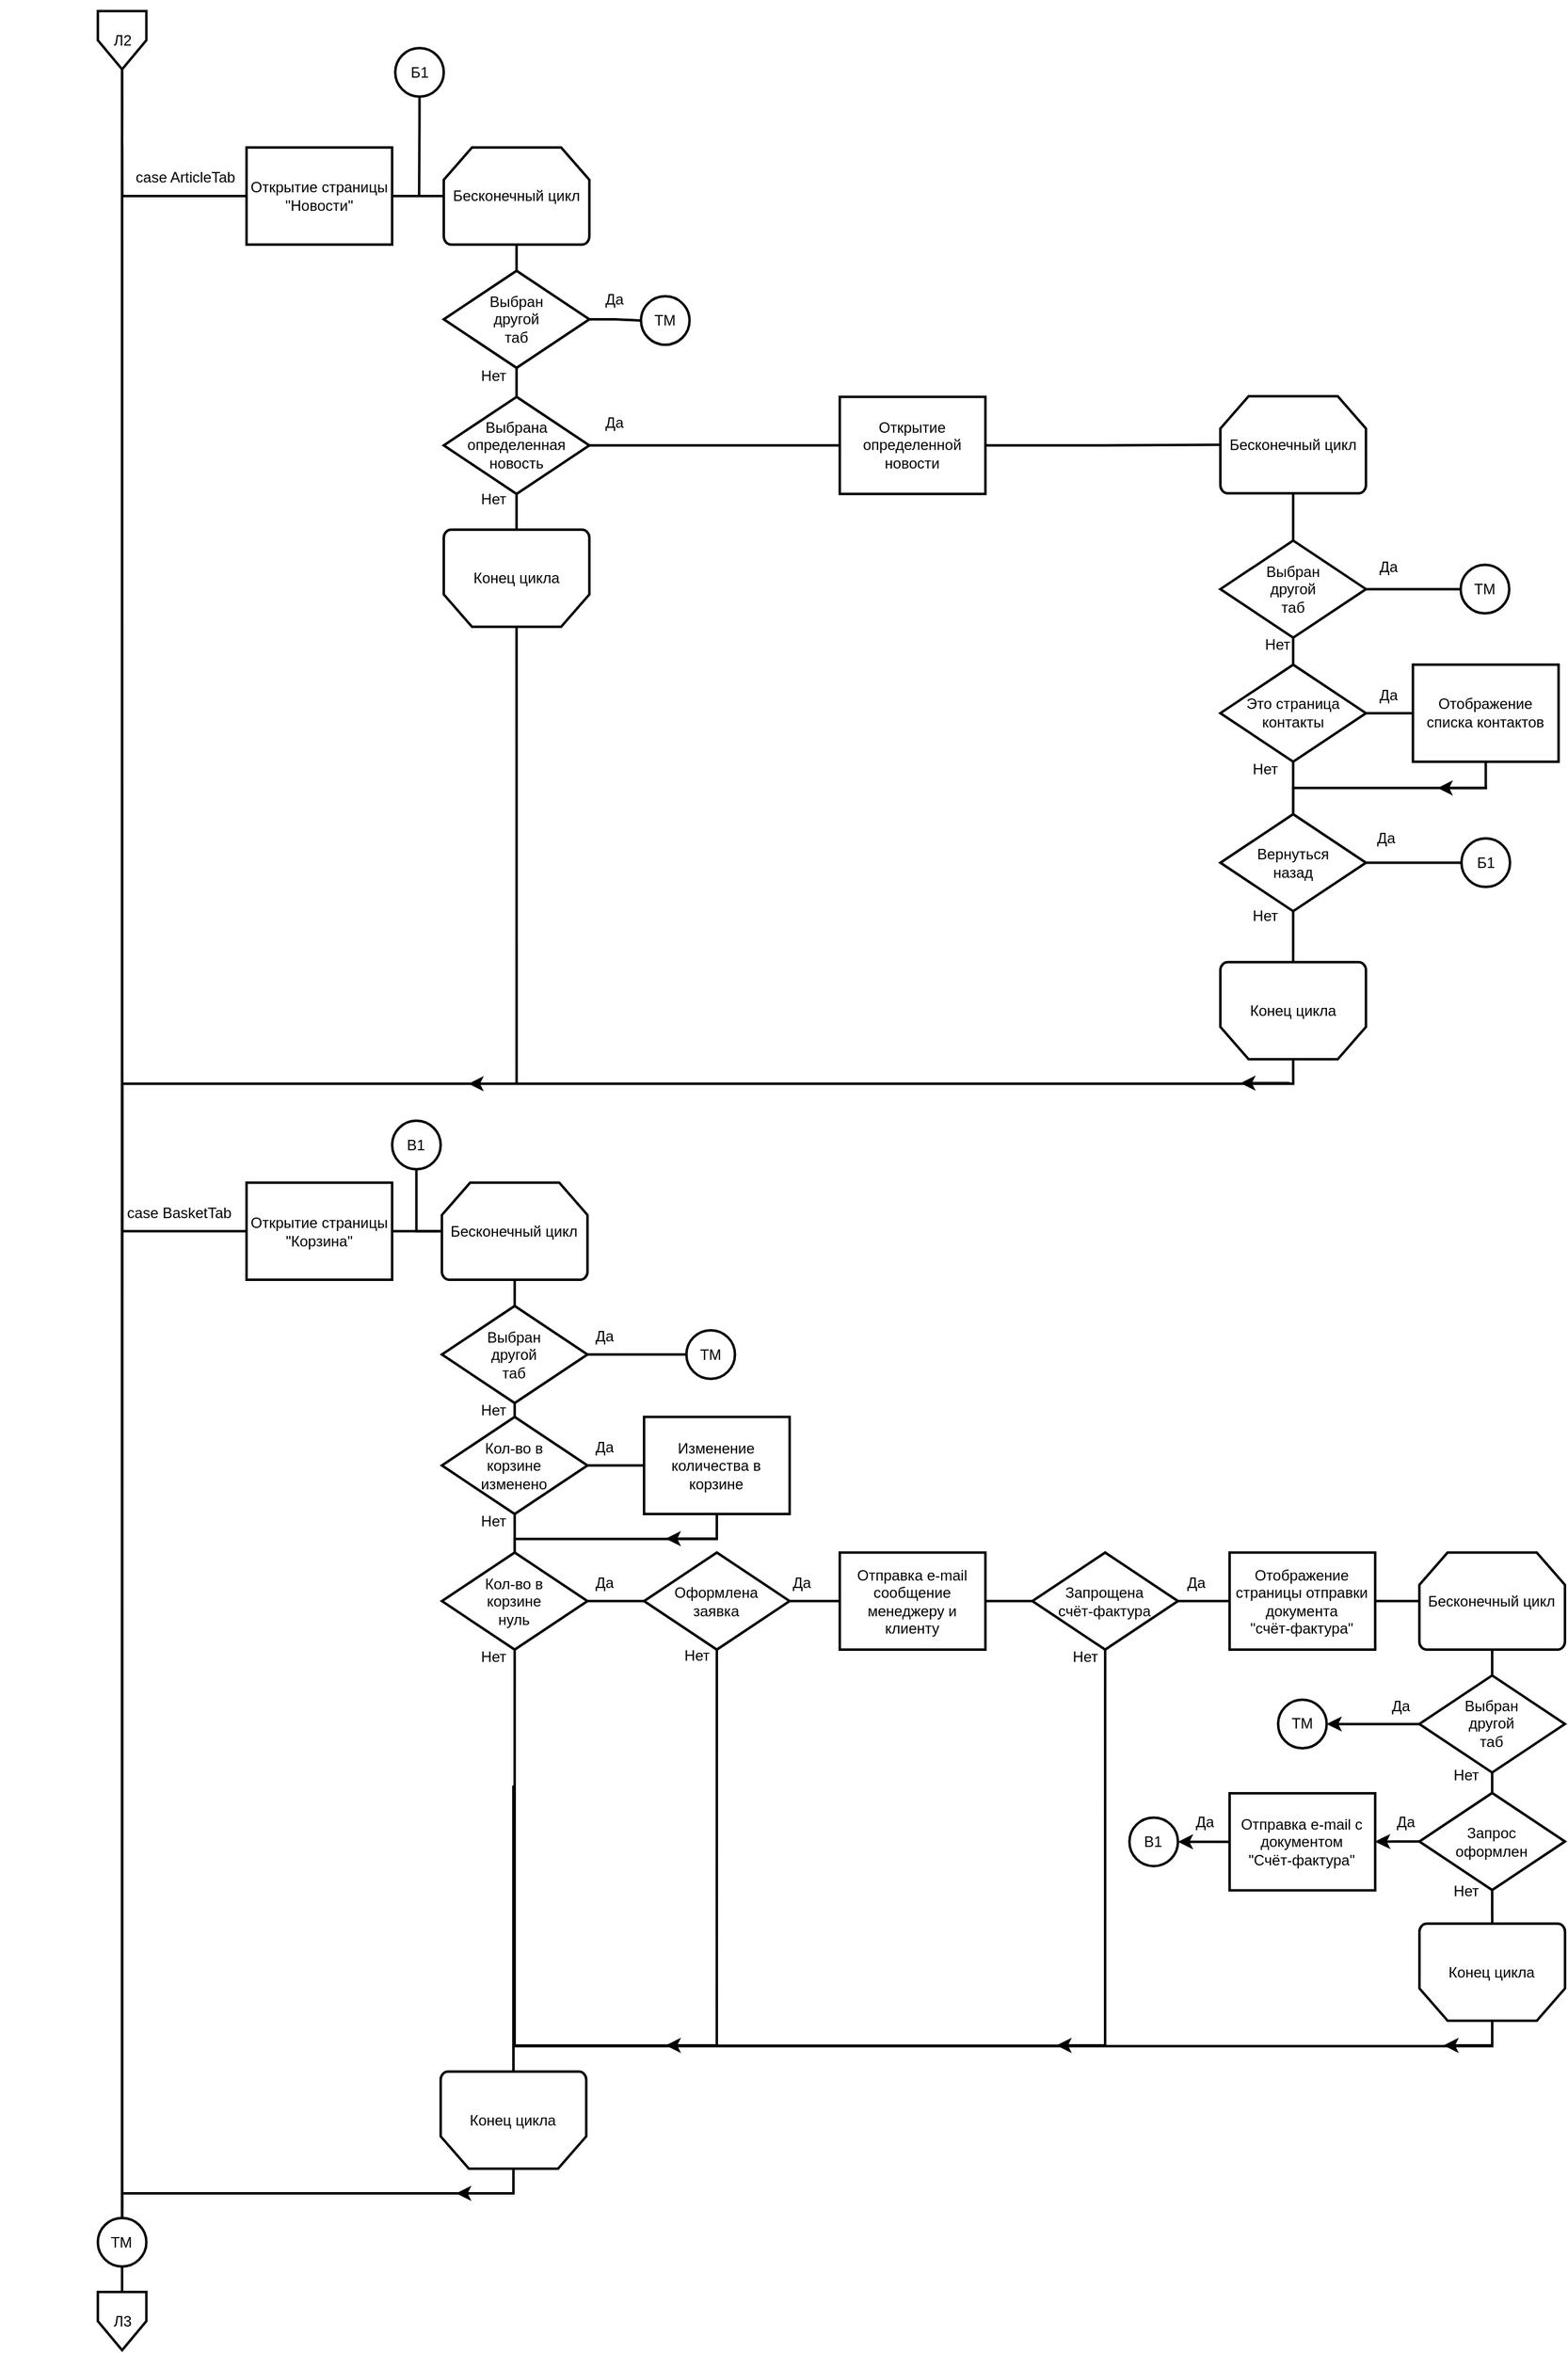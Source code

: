 <mxfile version="21.2.8" type="device">
  <diagram name="Page-1" id="mLQ_XVHuGvEOCb3nRhEn">
    <mxGraphModel dx="1418" dy="828" grid="1" gridSize="10" guides="1" tooltips="1" connect="1" arrows="1" fold="1" page="1" pageScale="1" pageWidth="1169" pageHeight="1654" math="0" shadow="0">
      <root>
        <mxCell id="0" />
        <mxCell id="1" parent="0" />
        <mxCell id="KvnRA5Yr2zpOSTINbMvu-146" style="edgeStyle=orthogonalEdgeStyle;rounded=0;orthogonalLoop=1;jettySize=auto;html=1;exitX=0.5;exitY=1;exitDx=0;exitDy=0;exitPerimeter=0;strokeWidth=2;endArrow=none;endFill=0;" parent="1" target="KvnRA5Yr2zpOSTINbMvu-25" edge="1">
          <mxGeometry relative="1" as="geometry">
            <mxPoint x="139.055" y="278.74" as="sourcePoint" />
            <Array as="points">
              <mxPoint x="140" y="279" />
            </Array>
          </mxGeometry>
        </mxCell>
        <mxCell id="khyOvqJB74KbkY-MV7Ck-54" style="edgeStyle=orthogonalEdgeStyle;rounded=0;orthogonalLoop=1;jettySize=auto;html=1;exitX=0.5;exitY=1;exitDx=0;exitDy=0;exitPerimeter=0;entryX=0;entryY=0.5;entryDx=0;entryDy=0;strokeWidth=2;endArrow=none;endFill=0;" parent="1" target="KvnRA5Yr2zpOSTINbMvu-4" edge="1">
          <mxGeometry relative="1" as="geometry">
            <mxPoint x="139.055" y="278.74" as="sourcePoint" />
            <Array as="points">
              <mxPoint x="139" y="320" />
            </Array>
          </mxGeometry>
        </mxCell>
        <mxCell id="khyOvqJB74KbkY-MV7Ck-52" style="edgeStyle=orthogonalEdgeStyle;rounded=0;orthogonalLoop=1;jettySize=auto;html=1;exitX=1;exitY=0.5;exitDx=0;exitDy=0;entryX=0;entryY=0.5;entryDx=0;entryDy=0;entryPerimeter=0;strokeWidth=2;endArrow=none;endFill=0;" parent="1" source="KvnRA5Yr2zpOSTINbMvu-4" target="khyOvqJB74KbkY-MV7Ck-1" edge="1">
          <mxGeometry relative="1" as="geometry" />
        </mxCell>
        <mxCell id="KvnRA5Yr2zpOSTINbMvu-4" value="Открытие страницы &quot;Новости&quot;" style="rounded=0;whiteSpace=wrap;html=1;absoluteArcSize=1;arcSize=14;strokeWidth=2;" parent="1" vertex="1">
          <mxGeometry x="240.0" y="280.63" width="118.11" height="78.74" as="geometry" />
        </mxCell>
        <mxCell id="khyOvqJB74KbkY-MV7Ck-39" style="edgeStyle=orthogonalEdgeStyle;rounded=0;orthogonalLoop=1;jettySize=auto;html=1;exitX=1;exitY=0.5;exitDx=0;exitDy=0;entryX=0;entryY=0.5;entryDx=0;entryDy=0;entryPerimeter=0;strokeWidth=2;endArrow=none;endFill=0;" parent="1" source="KvnRA5Yr2zpOSTINbMvu-5" target="khyOvqJB74KbkY-MV7Ck-15" edge="1">
          <mxGeometry relative="1" as="geometry" />
        </mxCell>
        <mxCell id="KvnRA5Yr2zpOSTINbMvu-5" value="Открытие определенной новости" style="rounded=0;whiteSpace=wrap;html=1;absoluteArcSize=1;arcSize=14;strokeWidth=2;" parent="1" vertex="1">
          <mxGeometry x="721.26" y="482.89" width="118.11" height="78.74" as="geometry" />
        </mxCell>
        <mxCell id="khyOvqJB74KbkY-MV7Ck-56" style="edgeStyle=orthogonalEdgeStyle;rounded=0;orthogonalLoop=1;jettySize=auto;html=1;exitX=0.5;exitY=0;exitDx=0;exitDy=0;exitPerimeter=0;entryX=0.5;entryY=0;entryDx=0;entryDy=0;entryPerimeter=0;strokeWidth=2;endArrow=none;endFill=0;" parent="1" source="KvnRA5Yr2zpOSTINbMvu-15" target="KvnRA5Yr2zpOSTINbMvu-25" edge="1">
          <mxGeometry relative="1" as="geometry">
            <Array as="points">
              <mxPoint x="1089" y="1040" />
              <mxPoint x="139" y="1040" />
            </Array>
          </mxGeometry>
        </mxCell>
        <mxCell id="KvnRA5Yr2zpOSTINbMvu-15" value="Конец цикла" style="strokeWidth=2;html=1;shape=mxgraph.flowchart.loop_limit;whiteSpace=wrap;flipH=1;flipV=1;" parent="1" vertex="1">
          <mxGeometry x="1030" y="941.37" width="118.11" height="78.74" as="geometry" />
        </mxCell>
        <mxCell id="KvnRA5Yr2zpOSTINbMvu-190" style="edgeStyle=orthogonalEdgeStyle;rounded=0;orthogonalLoop=1;jettySize=auto;html=1;exitX=0.5;exitY=1;exitDx=0;exitDy=0;exitPerimeter=0;entryX=0.5;entryY=0;entryDx=0;entryDy=0;strokeWidth=2;endArrow=none;endFill=0;" parent="1" source="KvnRA5Yr2zpOSTINbMvu-25" target="KvnRA5Yr2zpOSTINbMvu-187" edge="1">
          <mxGeometry relative="1" as="geometry" />
        </mxCell>
        <mxCell id="KvnRA5Yr2zpOSTINbMvu-25" value="TM" style="strokeWidth=2;html=1;shape=mxgraph.flowchart.start_2;whiteSpace=wrap;" parent="1" vertex="1">
          <mxGeometry x="119.37" y="1960" width="39.37" height="39.37" as="geometry" />
        </mxCell>
        <mxCell id="khyOvqJB74KbkY-MV7Ck-14" style="edgeStyle=orthogonalEdgeStyle;rounded=0;orthogonalLoop=1;jettySize=auto;html=1;exitX=0.5;exitY=1;exitDx=0;exitDy=0;exitPerimeter=0;entryX=0.5;entryY=1;entryDx=0;entryDy=0;entryPerimeter=0;strokeWidth=2;endArrow=none;endFill=0;" parent="1" source="KvnRA5Yr2zpOSTINbMvu-30" target="khyOvqJB74KbkY-MV7Ck-2" edge="1">
          <mxGeometry relative="1" as="geometry" />
        </mxCell>
        <mxCell id="khyOvqJB74KbkY-MV7Ck-38" style="edgeStyle=orthogonalEdgeStyle;rounded=0;orthogonalLoop=1;jettySize=auto;html=1;exitX=1;exitY=0.5;exitDx=0;exitDy=0;exitPerimeter=0;entryX=0;entryY=0.5;entryDx=0;entryDy=0;strokeWidth=2;endArrow=none;endFill=0;" parent="1" source="KvnRA5Yr2zpOSTINbMvu-30" target="KvnRA5Yr2zpOSTINbMvu-5" edge="1">
          <mxGeometry relative="1" as="geometry" />
        </mxCell>
        <mxCell id="KvnRA5Yr2zpOSTINbMvu-30" value="Выбрана определенная новость" style="strokeWidth=2;html=1;shape=mxgraph.flowchart.decision;whiteSpace=wrap;" parent="1" vertex="1">
          <mxGeometry x="400.0" y="482.89" width="118.11" height="78.74" as="geometry" />
        </mxCell>
        <mxCell id="khyOvqJB74KbkY-MV7Ck-45" style="edgeStyle=orthogonalEdgeStyle;rounded=0;orthogonalLoop=1;jettySize=auto;html=1;exitX=1;exitY=0.5;exitDx=0;exitDy=0;exitPerimeter=0;entryX=0;entryY=0.5;entryDx=0;entryDy=0;strokeWidth=2;endArrow=none;endFill=0;" parent="1" source="KvnRA5Yr2zpOSTINbMvu-32" target="KvnRA5Yr2zpOSTINbMvu-33" edge="1">
          <mxGeometry relative="1" as="geometry" />
        </mxCell>
        <mxCell id="khyOvqJB74KbkY-MV7Ck-47" style="edgeStyle=orthogonalEdgeStyle;rounded=0;orthogonalLoop=1;jettySize=auto;html=1;exitX=0.5;exitY=1;exitDx=0;exitDy=0;exitPerimeter=0;entryX=0.5;entryY=0;entryDx=0;entryDy=0;entryPerimeter=0;strokeWidth=2;endArrow=none;endFill=0;" parent="1" source="KvnRA5Yr2zpOSTINbMvu-32" target="khyOvqJB74KbkY-MV7Ck-22" edge="1">
          <mxGeometry relative="1" as="geometry" />
        </mxCell>
        <mxCell id="KvnRA5Yr2zpOSTINbMvu-32" value="Это страница контакты" style="strokeWidth=2;html=1;shape=mxgraph.flowchart.decision;whiteSpace=wrap;" parent="1" vertex="1">
          <mxGeometry x="1030" y="700.11" width="118.11" height="78.74" as="geometry" />
        </mxCell>
        <mxCell id="khyOvqJB74KbkY-MV7Ck-48" style="edgeStyle=orthogonalEdgeStyle;rounded=0;orthogonalLoop=1;jettySize=auto;html=1;exitX=0.5;exitY=1;exitDx=0;exitDy=0;entryX=0.5;entryY=0;entryDx=0;entryDy=0;entryPerimeter=0;strokeWidth=2;endArrow=none;endFill=0;" parent="1" source="KvnRA5Yr2zpOSTINbMvu-33" target="khyOvqJB74KbkY-MV7Ck-22" edge="1">
          <mxGeometry relative="1" as="geometry" />
        </mxCell>
        <mxCell id="KvnRA5Yr2zpOSTINbMvu-33" value="Отображение списка контактов" style="rounded=0;whiteSpace=wrap;html=1;absoluteArcSize=1;arcSize=14;strokeWidth=2;" parent="1" vertex="1">
          <mxGeometry x="1186.22" y="700.11" width="118.11" height="78.74" as="geometry" />
        </mxCell>
        <mxCell id="khyOvqJB74KbkY-MV7Ck-101" style="edgeStyle=orthogonalEdgeStyle;rounded=0;orthogonalLoop=1;jettySize=auto;html=1;exitX=1;exitY=0.5;exitDx=0;exitDy=0;entryX=0;entryY=0.5;entryDx=0;entryDy=0;entryPerimeter=0;strokeWidth=2;endArrow=none;endFill=0;" parent="1" source="KvnRA5Yr2zpOSTINbMvu-35" target="khyOvqJB74KbkY-MV7Ck-60" edge="1">
          <mxGeometry relative="1" as="geometry" />
        </mxCell>
        <mxCell id="KvnRA5Yr2zpOSTINbMvu-35" value="Открытие страницы &quot;Корзина&quot;" style="rounded=0;whiteSpace=wrap;html=1;absoluteArcSize=1;arcSize=14;strokeWidth=2;" parent="1" vertex="1">
          <mxGeometry x="240.0" y="1120.26" width="118.11" height="78.74" as="geometry" />
        </mxCell>
        <mxCell id="khyOvqJB74KbkY-MV7Ck-73" style="edgeStyle=orthogonalEdgeStyle;rounded=0;orthogonalLoop=1;jettySize=auto;html=1;exitX=0.5;exitY=1;exitDx=0;exitDy=0;exitPerimeter=0;entryX=0.5;entryY=1;entryDx=0;entryDy=0;entryPerimeter=0;strokeWidth=2;endArrow=none;endFill=0;" parent="1" source="KvnRA5Yr2zpOSTINbMvu-36" target="khyOvqJB74KbkY-MV7Ck-61" edge="1">
          <mxGeometry relative="1" as="geometry" />
        </mxCell>
        <mxCell id="khyOvqJB74KbkY-MV7Ck-78" style="edgeStyle=orthogonalEdgeStyle;rounded=0;orthogonalLoop=1;jettySize=auto;html=1;exitX=1;exitY=0.5;exitDx=0;exitDy=0;exitPerimeter=0;entryX=0;entryY=0.5;entryDx=0;entryDy=0;entryPerimeter=0;strokeWidth=2;endArrow=none;endFill=0;" parent="1" source="KvnRA5Yr2zpOSTINbMvu-36" target="khyOvqJB74KbkY-MV7Ck-74" edge="1">
          <mxGeometry relative="1" as="geometry" />
        </mxCell>
        <mxCell id="KvnRA5Yr2zpOSTINbMvu-36" value="Кол-во в&lt;br&gt;корзине&lt;br&gt;нуль" style="strokeWidth=2;html=1;shape=mxgraph.flowchart.decision;whiteSpace=wrap;" parent="1" vertex="1">
          <mxGeometry x="398.48" y="1420.26" width="118.11" height="78.74" as="geometry" />
        </mxCell>
        <mxCell id="khyOvqJB74KbkY-MV7Ck-80" style="edgeStyle=orthogonalEdgeStyle;rounded=0;orthogonalLoop=1;jettySize=auto;html=1;exitX=1;exitY=0.5;exitDx=0;exitDy=0;entryX=0;entryY=0.5;entryDx=0;entryDy=0;entryPerimeter=0;strokeWidth=2;endArrow=none;endFill=0;" parent="1" source="KvnRA5Yr2zpOSTINbMvu-37" target="KvnRA5Yr2zpOSTINbMvu-38" edge="1">
          <mxGeometry relative="1" as="geometry" />
        </mxCell>
        <mxCell id="KvnRA5Yr2zpOSTINbMvu-37" value="Отправка e-mail сообщение менеджеру и клиенту" style="rounded=0;whiteSpace=wrap;html=1;absoluteArcSize=1;arcSize=14;strokeWidth=2;" parent="1" vertex="1">
          <mxGeometry x="721.26" y="1420.26" width="118.11" height="78.74" as="geometry" />
        </mxCell>
        <mxCell id="khyOvqJB74KbkY-MV7Ck-81" style="edgeStyle=orthogonalEdgeStyle;rounded=0;orthogonalLoop=1;jettySize=auto;html=1;exitX=1;exitY=0.5;exitDx=0;exitDy=0;exitPerimeter=0;entryX=0;entryY=0.5;entryDx=0;entryDy=0;strokeWidth=2;endArrow=none;endFill=0;" parent="1" source="KvnRA5Yr2zpOSTINbMvu-38" target="KvnRA5Yr2zpOSTINbMvu-39" edge="1">
          <mxGeometry relative="1" as="geometry" />
        </mxCell>
        <mxCell id="khyOvqJB74KbkY-MV7Ck-90" style="edgeStyle=orthogonalEdgeStyle;rounded=0;orthogonalLoop=1;jettySize=auto;html=1;exitX=0.5;exitY=1;exitDx=0;exitDy=0;exitPerimeter=0;strokeWidth=2;endArrow=none;endFill=0;" parent="1" source="KvnRA5Yr2zpOSTINbMvu-38" edge="1">
          <mxGeometry relative="1" as="geometry">
            <mxPoint x="457.48" y="1650.26" as="targetPoint" />
            <Array as="points">
              <mxPoint x="936.48" y="1820.26" />
              <mxPoint x="457.48" y="1820.26" />
            </Array>
          </mxGeometry>
        </mxCell>
        <mxCell id="KvnRA5Yr2zpOSTINbMvu-38" value="Запрощена&lt;br&gt;счёт-фактура" style="strokeWidth=2;html=1;shape=mxgraph.flowchart.decision;whiteSpace=wrap;" parent="1" vertex="1">
          <mxGeometry x="877.48" y="1420.26" width="118.11" height="78.74" as="geometry" />
        </mxCell>
        <mxCell id="khyOvqJB74KbkY-MV7Ck-82" style="edgeStyle=orthogonalEdgeStyle;rounded=0;orthogonalLoop=1;jettySize=auto;html=1;exitX=1;exitY=0.5;exitDx=0;exitDy=0;strokeWidth=2;endArrow=none;endFill=0;" parent="1" source="KvnRA5Yr2zpOSTINbMvu-39" target="khyOvqJB74KbkY-MV7Ck-75" edge="1">
          <mxGeometry relative="1" as="geometry" />
        </mxCell>
        <mxCell id="KvnRA5Yr2zpOSTINbMvu-39" value="Отображение страницы отправки документа&lt;br&gt;&quot;счёт-фактура&quot;" style="rounded=0;whiteSpace=wrap;html=1;absoluteArcSize=1;arcSize=14;strokeWidth=2;" parent="1" vertex="1">
          <mxGeometry x="1037.48" y="1420.26" width="118.11" height="78.74" as="geometry" />
        </mxCell>
        <mxCell id="khyOvqJB74KbkY-MV7Ck-87" style="edgeStyle=orthogonalEdgeStyle;rounded=0;orthogonalLoop=1;jettySize=auto;html=1;exitX=0;exitY=0.5;exitDx=0;exitDy=0;exitPerimeter=0;entryX=1;entryY=0.5;entryDx=0;entryDy=0;" parent="1" source="KvnRA5Yr2zpOSTINbMvu-40" target="KvnRA5Yr2zpOSTINbMvu-44" edge="1">
          <mxGeometry relative="1" as="geometry" />
        </mxCell>
        <mxCell id="khyOvqJB74KbkY-MV7Ck-88" value="" style="edgeStyle=orthogonalEdgeStyle;rounded=0;orthogonalLoop=1;jettySize=auto;html=1;strokeWidth=2;" parent="1" source="KvnRA5Yr2zpOSTINbMvu-40" target="KvnRA5Yr2zpOSTINbMvu-44" edge="1">
          <mxGeometry relative="1" as="geometry" />
        </mxCell>
        <mxCell id="khyOvqJB74KbkY-MV7Ck-94" style="edgeStyle=orthogonalEdgeStyle;rounded=0;orthogonalLoop=1;jettySize=auto;html=1;exitX=0.5;exitY=1;exitDx=0;exitDy=0;exitPerimeter=0;entryX=0.5;entryY=1;entryDx=0;entryDy=0;entryPerimeter=0;endArrow=none;endFill=0;strokeWidth=2;" parent="1" source="KvnRA5Yr2zpOSTINbMvu-40" target="khyOvqJB74KbkY-MV7Ck-93" edge="1">
          <mxGeometry relative="1" as="geometry" />
        </mxCell>
        <mxCell id="KvnRA5Yr2zpOSTINbMvu-40" value="Запрос&lt;br&gt;оформлен" style="strokeWidth=2;html=1;shape=mxgraph.flowchart.decision;whiteSpace=wrap;" parent="1" vertex="1">
          <mxGeometry x="1191.42" y="1615.26" width="118.11" height="78.74" as="geometry" />
        </mxCell>
        <mxCell id="khyOvqJB74KbkY-MV7Ck-92" style="edgeStyle=orthogonalEdgeStyle;rounded=0;orthogonalLoop=1;jettySize=auto;html=1;exitX=0;exitY=0.5;exitDx=0;exitDy=0;entryX=1;entryY=0.5;entryDx=0;entryDy=0;entryPerimeter=0;strokeWidth=2;" parent="1" source="KvnRA5Yr2zpOSTINbMvu-44" target="khyOvqJB74KbkY-MV7Ck-91" edge="1">
          <mxGeometry relative="1" as="geometry" />
        </mxCell>
        <mxCell id="KvnRA5Yr2zpOSTINbMvu-44" value="Отправка e-mail с документом&lt;br&gt;&quot;Счёт-фактура&quot;" style="rounded=0;whiteSpace=wrap;html=1;absoluteArcSize=1;arcSize=14;strokeWidth=2;" parent="1" vertex="1">
          <mxGeometry x="1037.48" y="1615.52" width="118.11" height="78.74" as="geometry" />
        </mxCell>
        <mxCell id="KvnRA5Yr2zpOSTINbMvu-187" value="Л3" style="verticalLabelPosition=middle;verticalAlign=middle;html=1;shape=offPageConnector;rounded=0;size=0.5;strokeWidth=2;labelPosition=center;align=center;" parent="1" vertex="1">
          <mxGeometry x="119.37" y="2020" width="39.37" height="47.244" as="geometry" />
        </mxCell>
        <mxCell id="khyOvqJB74KbkY-MV7Ck-11" style="edgeStyle=orthogonalEdgeStyle;rounded=0;orthogonalLoop=1;jettySize=auto;html=1;exitX=0.5;exitY=1;exitDx=0;exitDy=0;exitPerimeter=0;entryX=0.5;entryY=0;entryDx=0;entryDy=0;entryPerimeter=0;strokeWidth=2;endArrow=none;endFill=0;" parent="1" source="khyOvqJB74KbkY-MV7Ck-1" target="khyOvqJB74KbkY-MV7Ck-6" edge="1">
          <mxGeometry relative="1" as="geometry" />
        </mxCell>
        <mxCell id="khyOvqJB74KbkY-MV7Ck-1" value="Бесконечный цикл" style="strokeWidth=2;html=1;shape=mxgraph.flowchart.loop_limit;whiteSpace=wrap;" parent="1" vertex="1">
          <mxGeometry x="400" y="280.63" width="118.11" height="78.74" as="geometry" />
        </mxCell>
        <mxCell id="khyOvqJB74KbkY-MV7Ck-57" style="edgeStyle=orthogonalEdgeStyle;rounded=0;orthogonalLoop=1;jettySize=auto;html=1;exitX=0.5;exitY=0;exitDx=0;exitDy=0;exitPerimeter=0;entryX=0.5;entryY=0;entryDx=0;entryDy=0;entryPerimeter=0;endArrow=none;endFill=0;strokeWidth=2;" parent="1" source="khyOvqJB74KbkY-MV7Ck-2" target="KvnRA5Yr2zpOSTINbMvu-25" edge="1">
          <mxGeometry relative="1" as="geometry">
            <Array as="points">
              <mxPoint x="459" y="1040" />
              <mxPoint x="139" y="1040" />
            </Array>
          </mxGeometry>
        </mxCell>
        <mxCell id="khyOvqJB74KbkY-MV7Ck-2" value="Конец цикла" style="strokeWidth=2;html=1;shape=mxgraph.flowchart.loop_limit;whiteSpace=wrap;flipH=1;flipV=1;" parent="1" vertex="1">
          <mxGeometry x="400" y="590.63" width="118.11" height="78.74" as="geometry" />
        </mxCell>
        <mxCell id="khyOvqJB74KbkY-MV7Ck-12" style="edgeStyle=orthogonalEdgeStyle;rounded=0;orthogonalLoop=1;jettySize=auto;html=1;exitX=1;exitY=0.5;exitDx=0;exitDy=0;exitPerimeter=0;entryX=0;entryY=0.5;entryDx=0;entryDy=0;entryPerimeter=0;strokeWidth=2;endArrow=none;endFill=0;" parent="1" source="khyOvqJB74KbkY-MV7Ck-6" target="khyOvqJB74KbkY-MV7Ck-8" edge="1">
          <mxGeometry relative="1" as="geometry" />
        </mxCell>
        <mxCell id="khyOvqJB74KbkY-MV7Ck-13" style="edgeStyle=orthogonalEdgeStyle;rounded=0;orthogonalLoop=1;jettySize=auto;html=1;exitX=0.5;exitY=1;exitDx=0;exitDy=0;exitPerimeter=0;entryX=0.5;entryY=0;entryDx=0;entryDy=0;entryPerimeter=0;strokeWidth=2;endArrow=none;endFill=0;" parent="1" source="khyOvqJB74KbkY-MV7Ck-6" target="KvnRA5Yr2zpOSTINbMvu-30" edge="1">
          <mxGeometry relative="1" as="geometry" />
        </mxCell>
        <mxCell id="khyOvqJB74KbkY-MV7Ck-6" value="Выбран&lt;br&gt;другой&lt;br&gt;таб" style="strokeWidth=2;html=1;shape=mxgraph.flowchart.decision;whiteSpace=wrap;" parent="1" vertex="1">
          <mxGeometry x="400.0" y="380.63" width="118.11" height="78.74" as="geometry" />
        </mxCell>
        <mxCell id="khyOvqJB74KbkY-MV7Ck-8" value="TM" style="strokeWidth=2;html=1;shape=mxgraph.flowchart.start_2;whiteSpace=wrap;" parent="1" vertex="1">
          <mxGeometry x="560.0" y="401.26" width="39.37" height="39.37" as="geometry" />
        </mxCell>
        <mxCell id="khyOvqJB74KbkY-MV7Ck-18" style="edgeStyle=orthogonalEdgeStyle;rounded=0;orthogonalLoop=1;jettySize=auto;html=1;exitX=0.5;exitY=1;exitDx=0;exitDy=0;exitPerimeter=0;entryX=0.5;entryY=0;entryDx=0;entryDy=0;entryPerimeter=0;strokeWidth=2;endArrow=none;endFill=0;" parent="1" source="khyOvqJB74KbkY-MV7Ck-15" target="khyOvqJB74KbkY-MV7Ck-16" edge="1">
          <mxGeometry relative="1" as="geometry" />
        </mxCell>
        <mxCell id="khyOvqJB74KbkY-MV7Ck-15" value="Бесконечный цикл" style="strokeWidth=2;html=1;shape=mxgraph.flowchart.loop_limit;whiteSpace=wrap;" parent="1" vertex="1">
          <mxGeometry x="1030" y="482.37" width="118.11" height="78.74" as="geometry" />
        </mxCell>
        <mxCell id="khyOvqJB74KbkY-MV7Ck-19" style="edgeStyle=orthogonalEdgeStyle;rounded=0;orthogonalLoop=1;jettySize=auto;html=1;exitX=0.5;exitY=1;exitDx=0;exitDy=0;exitPerimeter=0;entryX=0.5;entryY=0;entryDx=0;entryDy=0;entryPerimeter=0;strokeWidth=2;endArrow=none;endFill=0;" parent="1" source="khyOvqJB74KbkY-MV7Ck-16" target="KvnRA5Yr2zpOSTINbMvu-32" edge="1">
          <mxGeometry relative="1" as="geometry" />
        </mxCell>
        <mxCell id="khyOvqJB74KbkY-MV7Ck-21" style="edgeStyle=orthogonalEdgeStyle;rounded=0;orthogonalLoop=1;jettySize=auto;html=1;exitX=1;exitY=0.5;exitDx=0;exitDy=0;exitPerimeter=0;entryX=0;entryY=0.5;entryDx=0;entryDy=0;entryPerimeter=0;strokeWidth=2;endArrow=none;endFill=0;" parent="1" source="khyOvqJB74KbkY-MV7Ck-16" target="khyOvqJB74KbkY-MV7Ck-17" edge="1">
          <mxGeometry relative="1" as="geometry" />
        </mxCell>
        <mxCell id="khyOvqJB74KbkY-MV7Ck-16" value="Выбран&lt;br&gt;другой&lt;br&gt;таб" style="strokeWidth=2;html=1;shape=mxgraph.flowchart.decision;whiteSpace=wrap;" parent="1" vertex="1">
          <mxGeometry x="1030" y="599.48" width="118.11" height="78.74" as="geometry" />
        </mxCell>
        <mxCell id="khyOvqJB74KbkY-MV7Ck-17" value="TM" style="strokeWidth=2;html=1;shape=mxgraph.flowchart.start_2;whiteSpace=wrap;" parent="1" vertex="1">
          <mxGeometry x="1224.96" y="619.16" width="39.37" height="39.37" as="geometry" />
        </mxCell>
        <mxCell id="khyOvqJB74KbkY-MV7Ck-28" style="edgeStyle=orthogonalEdgeStyle;rounded=0;orthogonalLoop=1;jettySize=auto;html=1;exitX=0.5;exitY=1;exitDx=0;exitDy=0;exitPerimeter=0;entryX=0.5;entryY=1;entryDx=0;entryDy=0;entryPerimeter=0;strokeWidth=2;endArrow=none;endFill=0;" parent="1" source="khyOvqJB74KbkY-MV7Ck-22" target="KvnRA5Yr2zpOSTINbMvu-15" edge="1">
          <mxGeometry relative="1" as="geometry" />
        </mxCell>
        <mxCell id="khyOvqJB74KbkY-MV7Ck-108" style="edgeStyle=orthogonalEdgeStyle;rounded=0;orthogonalLoop=1;jettySize=auto;html=1;exitX=1;exitY=0.5;exitDx=0;exitDy=0;exitPerimeter=0;entryX=0;entryY=0.5;entryDx=0;entryDy=0;entryPerimeter=0;strokeWidth=2;endArrow=none;endFill=0;" parent="1" source="khyOvqJB74KbkY-MV7Ck-22" target="khyOvqJB74KbkY-MV7Ck-23" edge="1">
          <mxGeometry relative="1" as="geometry" />
        </mxCell>
        <mxCell id="khyOvqJB74KbkY-MV7Ck-22" value="Вернуться &lt;br&gt;назад" style="strokeWidth=2;html=1;shape=mxgraph.flowchart.decision;whiteSpace=wrap;" parent="1" vertex="1">
          <mxGeometry x="1030" y="821.37" width="118.11" height="78.74" as="geometry" />
        </mxCell>
        <mxCell id="khyOvqJB74KbkY-MV7Ck-23" value="Б1" style="strokeWidth=2;html=1;shape=mxgraph.flowchart.start_2;whiteSpace=wrap;" parent="1" vertex="1">
          <mxGeometry x="1225.59" y="841.06" width="39.37" height="39.37" as="geometry" />
        </mxCell>
        <mxCell id="khyOvqJB74KbkY-MV7Ck-53" style="edgeStyle=orthogonalEdgeStyle;rounded=0;orthogonalLoop=1;jettySize=auto;html=1;exitX=0.5;exitY=1;exitDx=0;exitDy=0;exitPerimeter=0;entryX=0;entryY=0.5;entryDx=0;entryDy=0;entryPerimeter=0;strokeWidth=2;endArrow=none;endFill=0;" parent="1" source="khyOvqJB74KbkY-MV7Ck-33" target="khyOvqJB74KbkY-MV7Ck-1" edge="1">
          <mxGeometry relative="1" as="geometry" />
        </mxCell>
        <mxCell id="khyOvqJB74KbkY-MV7Ck-33" value="Б1" style="strokeWidth=2;html=1;shape=mxgraph.flowchart.start_2;whiteSpace=wrap;" parent="1" vertex="1">
          <mxGeometry x="360.63" y="200.0" width="39.37" height="39.37" as="geometry" />
        </mxCell>
        <mxCell id="khyOvqJB74KbkY-MV7Ck-35" value="Да" style="text;html=1;align=center;verticalAlign=middle;resizable=0;points=[];autosize=1;strokeColor=none;fillColor=none;" parent="1" vertex="1">
          <mxGeometry x="518.11" y="389.37" width="40" height="30" as="geometry" />
        </mxCell>
        <mxCell id="khyOvqJB74KbkY-MV7Ck-36" value="Нет" style="text;html=1;align=center;verticalAlign=middle;resizable=0;points=[];autosize=1;strokeColor=none;fillColor=none;" parent="1" vertex="1">
          <mxGeometry x="420" y="450.63" width="40" height="30" as="geometry" />
        </mxCell>
        <mxCell id="khyOvqJB74KbkY-MV7Ck-37" value="Да" style="text;html=1;align=center;verticalAlign=middle;resizable=0;points=[];autosize=1;strokeColor=none;fillColor=none;" parent="1" vertex="1">
          <mxGeometry x="518.11" y="489.37" width="40" height="30" as="geometry" />
        </mxCell>
        <mxCell id="khyOvqJB74KbkY-MV7Ck-40" value="Нет" style="text;html=1;align=center;verticalAlign=middle;resizable=0;points=[];autosize=1;strokeColor=none;fillColor=none;" parent="1" vertex="1">
          <mxGeometry x="420" y="550.63" width="40" height="30" as="geometry" />
        </mxCell>
        <mxCell id="khyOvqJB74KbkY-MV7Ck-41" value="Да" style="text;html=1;align=center;verticalAlign=middle;resizable=0;points=[];autosize=1;strokeColor=none;fillColor=none;" parent="1" vertex="1">
          <mxGeometry x="1145.59" y="606.11" width="40" height="30" as="geometry" />
        </mxCell>
        <mxCell id="khyOvqJB74KbkY-MV7Ck-42" value="Нет" style="text;html=1;align=center;verticalAlign=middle;resizable=0;points=[];autosize=1;strokeColor=none;fillColor=none;" parent="1" vertex="1">
          <mxGeometry x="1056.22" y="668.85" width="40" height="30" as="geometry" />
        </mxCell>
        <mxCell id="khyOvqJB74KbkY-MV7Ck-49" value="Да" style="text;html=1;align=center;verticalAlign=middle;resizable=0;points=[];autosize=1;strokeColor=none;fillColor=none;" parent="1" vertex="1">
          <mxGeometry x="1145.59" y="710.11" width="40" height="30" as="geometry" />
        </mxCell>
        <mxCell id="khyOvqJB74KbkY-MV7Ck-50" value="Нет" style="text;html=1;align=center;verticalAlign=middle;resizable=0;points=[];autosize=1;strokeColor=none;fillColor=none;" parent="1" vertex="1">
          <mxGeometry x="1046.22" y="770.11" width="40" height="30" as="geometry" />
        </mxCell>
        <mxCell id="khyOvqJB74KbkY-MV7Ck-51" value="" style="endArrow=classic;html=1;rounded=0;strokeWidth=2;" parent="1" edge="1">
          <mxGeometry width="50" height="50" relative="1" as="geometry">
            <mxPoint x="1246.22" y="800.11" as="sourcePoint" />
            <mxPoint x="1206.22" y="800.11" as="targetPoint" />
          </mxGeometry>
        </mxCell>
        <mxCell id="khyOvqJB74KbkY-MV7Ck-55" value="case ArticleTab" style="text;html=1;align=center;verticalAlign=middle;resizable=0;points=[];autosize=1;strokeColor=none;fillColor=none;" parent="1" vertex="1">
          <mxGeometry x="140" y="290" width="100" height="30" as="geometry" />
        </mxCell>
        <mxCell id="khyOvqJB74KbkY-MV7Ck-58" value="" style="endArrow=classic;html=1;rounded=0;strokeWidth=2;" parent="1" edge="1">
          <mxGeometry width="50" height="50" relative="1" as="geometry">
            <mxPoint x="460.0" y="1040" as="sourcePoint" />
            <mxPoint x="420.0" y="1040" as="targetPoint" />
          </mxGeometry>
        </mxCell>
        <mxCell id="khyOvqJB74KbkY-MV7Ck-59" value="" style="endArrow=classic;html=1;rounded=0;strokeWidth=2;" parent="1" edge="1">
          <mxGeometry width="50" height="50" relative="1" as="geometry">
            <mxPoint x="1086.22" y="1039.48" as="sourcePoint" />
            <mxPoint x="1046.22" y="1039.48" as="targetPoint" />
          </mxGeometry>
        </mxCell>
        <mxCell id="khyOvqJB74KbkY-MV7Ck-64" style="edgeStyle=orthogonalEdgeStyle;rounded=0;orthogonalLoop=1;jettySize=auto;html=1;exitX=0.5;exitY=1;exitDx=0;exitDy=0;exitPerimeter=0;entryX=0.5;entryY=0;entryDx=0;entryDy=0;entryPerimeter=0;strokeWidth=2;endArrow=none;endFill=0;" parent="1" source="khyOvqJB74KbkY-MV7Ck-60" target="khyOvqJB74KbkY-MV7Ck-62" edge="1">
          <mxGeometry relative="1" as="geometry" />
        </mxCell>
        <mxCell id="khyOvqJB74KbkY-MV7Ck-60" value="Бесконечный цикл" style="strokeWidth=2;html=1;shape=mxgraph.flowchart.loop_limit;whiteSpace=wrap;" parent="1" vertex="1">
          <mxGeometry x="398.48" y="1120.26" width="118.11" height="78.74" as="geometry" />
        </mxCell>
        <mxCell id="khyOvqJB74KbkY-MV7Ck-96" style="edgeStyle=orthogonalEdgeStyle;rounded=0;orthogonalLoop=1;jettySize=auto;html=1;exitX=0.5;exitY=0;exitDx=0;exitDy=0;exitPerimeter=0;entryX=0.5;entryY=0;entryDx=0;entryDy=0;entryPerimeter=0;endArrow=none;endFill=0;strokeWidth=2;" parent="1" source="khyOvqJB74KbkY-MV7Ck-61" target="KvnRA5Yr2zpOSTINbMvu-25" edge="1">
          <mxGeometry relative="1" as="geometry" />
        </mxCell>
        <mxCell id="khyOvqJB74KbkY-MV7Ck-61" value="Конец цикла" style="strokeWidth=2;html=1;shape=mxgraph.flowchart.loop_limit;whiteSpace=wrap;flipH=1;flipV=1;" parent="1" vertex="1">
          <mxGeometry x="397.48" y="1841.26" width="118.11" height="78.74" as="geometry" />
        </mxCell>
        <mxCell id="khyOvqJB74KbkY-MV7Ck-65" style="edgeStyle=orthogonalEdgeStyle;rounded=0;orthogonalLoop=1;jettySize=auto;html=1;exitX=1;exitY=0.5;exitDx=0;exitDy=0;exitPerimeter=0;entryX=0;entryY=0.5;entryDx=0;entryDy=0;entryPerimeter=0;strokeWidth=2;endArrow=none;endFill=0;" parent="1" source="khyOvqJB74KbkY-MV7Ck-62" target="khyOvqJB74KbkY-MV7Ck-63" edge="1">
          <mxGeometry relative="1" as="geometry" />
        </mxCell>
        <mxCell id="khyOvqJB74KbkY-MV7Ck-68" style="edgeStyle=orthogonalEdgeStyle;rounded=0;orthogonalLoop=1;jettySize=auto;html=1;exitX=0.5;exitY=1;exitDx=0;exitDy=0;exitPerimeter=0;entryX=0.5;entryY=0;entryDx=0;entryDy=0;entryPerimeter=0;strokeWidth=2;endArrow=none;endFill=0;" parent="1" source="khyOvqJB74KbkY-MV7Ck-62" target="khyOvqJB74KbkY-MV7Ck-66" edge="1">
          <mxGeometry relative="1" as="geometry" />
        </mxCell>
        <mxCell id="khyOvqJB74KbkY-MV7Ck-62" value="Выбран&lt;br&gt;другой&lt;br&gt;таб" style="strokeWidth=2;html=1;shape=mxgraph.flowchart.decision;whiteSpace=wrap;" parent="1" vertex="1">
          <mxGeometry x="398.48" y="1220.26" width="118.11" height="78.74" as="geometry" />
        </mxCell>
        <mxCell id="khyOvqJB74KbkY-MV7Ck-63" value="TM" style="strokeWidth=2;html=1;shape=mxgraph.flowchart.start_2;whiteSpace=wrap;" parent="1" vertex="1">
          <mxGeometry x="596.85" y="1239.95" width="39.37" height="39.37" as="geometry" />
        </mxCell>
        <mxCell id="khyOvqJB74KbkY-MV7Ck-69" style="edgeStyle=orthogonalEdgeStyle;rounded=0;orthogonalLoop=1;jettySize=auto;html=1;exitX=0.5;exitY=1;exitDx=0;exitDy=0;exitPerimeter=0;entryX=0.5;entryY=0;entryDx=0;entryDy=0;entryPerimeter=0;strokeWidth=2;endArrow=none;endFill=0;" parent="1" source="khyOvqJB74KbkY-MV7Ck-66" target="KvnRA5Yr2zpOSTINbMvu-36" edge="1">
          <mxGeometry relative="1" as="geometry" />
        </mxCell>
        <mxCell id="khyOvqJB74KbkY-MV7Ck-70" style="edgeStyle=orthogonalEdgeStyle;rounded=0;orthogonalLoop=1;jettySize=auto;html=1;exitX=1;exitY=0.5;exitDx=0;exitDy=0;exitPerimeter=0;entryX=0;entryY=0.5;entryDx=0;entryDy=0;strokeWidth=2;endArrow=none;endFill=0;" parent="1" source="khyOvqJB74KbkY-MV7Ck-66" target="khyOvqJB74KbkY-MV7Ck-67" edge="1">
          <mxGeometry relative="1" as="geometry" />
        </mxCell>
        <mxCell id="khyOvqJB74KbkY-MV7Ck-66" value="Кол-во в &lt;br&gt;корзине&lt;br&gt;изменено" style="strokeWidth=2;html=1;shape=mxgraph.flowchart.decision;whiteSpace=wrap;" parent="1" vertex="1">
          <mxGeometry x="398.48" y="1310.26" width="118.11" height="78.74" as="geometry" />
        </mxCell>
        <mxCell id="khyOvqJB74KbkY-MV7Ck-71" style="edgeStyle=orthogonalEdgeStyle;rounded=0;orthogonalLoop=1;jettySize=auto;html=1;exitX=0.5;exitY=1;exitDx=0;exitDy=0;entryX=0.5;entryY=0;entryDx=0;entryDy=0;entryPerimeter=0;strokeWidth=2;endArrow=none;endFill=0;" parent="1" source="khyOvqJB74KbkY-MV7Ck-67" target="KvnRA5Yr2zpOSTINbMvu-36" edge="1">
          <mxGeometry relative="1" as="geometry">
            <Array as="points">
              <mxPoint x="622.48" y="1409.26" />
              <mxPoint x="457.48" y="1409.26" />
            </Array>
          </mxGeometry>
        </mxCell>
        <mxCell id="khyOvqJB74KbkY-MV7Ck-67" value="Изменение количества в корзине" style="rounded=0;whiteSpace=wrap;html=1;absoluteArcSize=1;arcSize=14;strokeWidth=2;" parent="1" vertex="1">
          <mxGeometry x="562.48" y="1310.26" width="118.11" height="78.74" as="geometry" />
        </mxCell>
        <mxCell id="khyOvqJB74KbkY-MV7Ck-79" style="edgeStyle=orthogonalEdgeStyle;rounded=0;orthogonalLoop=1;jettySize=auto;html=1;exitX=1;exitY=0.5;exitDx=0;exitDy=0;exitPerimeter=0;entryX=0;entryY=0.5;entryDx=0;entryDy=0;strokeWidth=2;endArrow=none;endFill=0;" parent="1" source="khyOvqJB74KbkY-MV7Ck-74" target="KvnRA5Yr2zpOSTINbMvu-37" edge="1">
          <mxGeometry relative="1" as="geometry" />
        </mxCell>
        <mxCell id="khyOvqJB74KbkY-MV7Ck-89" style="edgeStyle=orthogonalEdgeStyle;rounded=0;orthogonalLoop=1;jettySize=auto;html=1;exitX=0.5;exitY=1;exitDx=0;exitDy=0;exitPerimeter=0;endArrow=none;endFill=0;strokeWidth=2;entryX=0.5;entryY=1;entryDx=0;entryDy=0;entryPerimeter=0;" parent="1" source="khyOvqJB74KbkY-MV7Ck-74" target="khyOvqJB74KbkY-MV7Ck-61" edge="1">
          <mxGeometry relative="1" as="geometry">
            <mxPoint x="477.48" y="1610.26" as="targetPoint" />
            <Array as="points">
              <mxPoint x="621.48" y="1820.26" />
              <mxPoint x="457.48" y="1820.26" />
              <mxPoint x="457.48" y="1610.26" />
            </Array>
          </mxGeometry>
        </mxCell>
        <mxCell id="khyOvqJB74KbkY-MV7Ck-74" value="Оформлена&lt;br&gt;заявка" style="strokeWidth=2;html=1;shape=mxgraph.flowchart.decision;whiteSpace=wrap;" parent="1" vertex="1">
          <mxGeometry x="562.48" y="1420.26" width="118.11" height="78.74" as="geometry" />
        </mxCell>
        <mxCell id="khyOvqJB74KbkY-MV7Ck-83" style="edgeStyle=orthogonalEdgeStyle;rounded=0;orthogonalLoop=1;jettySize=auto;html=1;exitX=0.5;exitY=1;exitDx=0;exitDy=0;exitPerimeter=0;entryX=0.5;entryY=0;entryDx=0;entryDy=0;entryPerimeter=0;strokeWidth=2;endArrow=none;endFill=0;" parent="1" source="khyOvqJB74KbkY-MV7Ck-75" target="khyOvqJB74KbkY-MV7Ck-76" edge="1">
          <mxGeometry relative="1" as="geometry" />
        </mxCell>
        <mxCell id="khyOvqJB74KbkY-MV7Ck-75" value="Бесконечный цикл" style="strokeWidth=2;html=1;shape=mxgraph.flowchart.loop_limit;whiteSpace=wrap;" parent="1" vertex="1">
          <mxGeometry x="1191.42" y="1420.26" width="118.11" height="78.74" as="geometry" />
        </mxCell>
        <mxCell id="khyOvqJB74KbkY-MV7Ck-84" style="edgeStyle=orthogonalEdgeStyle;rounded=0;orthogonalLoop=1;jettySize=auto;html=1;exitX=0;exitY=0.5;exitDx=0;exitDy=0;exitPerimeter=0;entryX=1;entryY=0.5;entryDx=0;entryDy=0;entryPerimeter=0;strokeWidth=2;" parent="1" source="khyOvqJB74KbkY-MV7Ck-76" target="khyOvqJB74KbkY-MV7Ck-77" edge="1">
          <mxGeometry relative="1" as="geometry" />
        </mxCell>
        <mxCell id="khyOvqJB74KbkY-MV7Ck-85" style="edgeStyle=orthogonalEdgeStyle;rounded=0;orthogonalLoop=1;jettySize=auto;html=1;exitX=0.5;exitY=1;exitDx=0;exitDy=0;exitPerimeter=0;entryX=0.5;entryY=0;entryDx=0;entryDy=0;entryPerimeter=0;strokeWidth=2;endArrow=none;endFill=0;" parent="1" source="khyOvqJB74KbkY-MV7Ck-76" target="KvnRA5Yr2zpOSTINbMvu-40" edge="1">
          <mxGeometry relative="1" as="geometry" />
        </mxCell>
        <mxCell id="khyOvqJB74KbkY-MV7Ck-76" value="Выбран&lt;br&gt;другой&lt;br&gt;таб" style="strokeWidth=2;html=1;shape=mxgraph.flowchart.decision;whiteSpace=wrap;" parent="1" vertex="1">
          <mxGeometry x="1191.42" y="1519.95" width="118.11" height="78.74" as="geometry" />
        </mxCell>
        <mxCell id="khyOvqJB74KbkY-MV7Ck-77" value="TM" style="strokeWidth=2;html=1;shape=mxgraph.flowchart.start_2;whiteSpace=wrap;" parent="1" vertex="1">
          <mxGeometry x="1076.85" y="1539.63" width="39.37" height="39.37" as="geometry" />
        </mxCell>
        <mxCell id="khyOvqJB74KbkY-MV7Ck-91" value="В1" style="strokeWidth=2;html=1;shape=mxgraph.flowchart.start_2;whiteSpace=wrap;" parent="1" vertex="1">
          <mxGeometry x="956.22" y="1635.2" width="39.37" height="39.37" as="geometry" />
        </mxCell>
        <mxCell id="khyOvqJB74KbkY-MV7Ck-95" style="edgeStyle=orthogonalEdgeStyle;rounded=0;orthogonalLoop=1;jettySize=auto;html=1;exitX=0.5;exitY=0;exitDx=0;exitDy=0;exitPerimeter=0;entryX=0.5;entryY=1;entryDx=0;entryDy=0;entryPerimeter=0;strokeWidth=2;endArrow=none;endFill=0;" parent="1" source="khyOvqJB74KbkY-MV7Ck-93" target="khyOvqJB74KbkY-MV7Ck-61" edge="1">
          <mxGeometry relative="1" as="geometry" />
        </mxCell>
        <mxCell id="khyOvqJB74KbkY-MV7Ck-93" value="Конец цикла" style="strokeWidth=2;html=1;shape=mxgraph.flowchart.loop_limit;whiteSpace=wrap;flipH=1;flipV=1;" parent="1" vertex="1">
          <mxGeometry x="1191.48" y="1721.26" width="118.11" height="78.74" as="geometry" />
        </mxCell>
        <mxCell id="khyOvqJB74KbkY-MV7Ck-98" style="edgeStyle=orthogonalEdgeStyle;rounded=0;orthogonalLoop=1;jettySize=auto;html=1;exitX=0.5;exitY=1;exitDx=0;exitDy=0;endArrow=none;endFill=0;strokeWidth=2;" parent="1" source="khyOvqJB74KbkY-MV7Ck-97" edge="1">
          <mxGeometry relative="1" as="geometry">
            <mxPoint x="139" y="280" as="targetPoint" />
          </mxGeometry>
        </mxCell>
        <mxCell id="khyOvqJB74KbkY-MV7Ck-100" style="edgeStyle=orthogonalEdgeStyle;rounded=0;orthogonalLoop=1;jettySize=auto;html=1;exitX=0.5;exitY=1;exitDx=0;exitDy=0;entryX=0;entryY=0.5;entryDx=0;entryDy=0;endArrow=none;endFill=0;strokeWidth=2;" parent="1" source="khyOvqJB74KbkY-MV7Ck-97" target="KvnRA5Yr2zpOSTINbMvu-35" edge="1">
          <mxGeometry relative="1" as="geometry" />
        </mxCell>
        <mxCell id="khyOvqJB74KbkY-MV7Ck-97" value="Л2" style="verticalLabelPosition=middle;verticalAlign=middle;html=1;shape=offPageConnector;rounded=0;size=0.5;strokeWidth=2;labelPosition=center;align=center;" parent="1" vertex="1">
          <mxGeometry x="119.37" y="170.0" width="39.37" height="47.244" as="geometry" />
        </mxCell>
        <mxCell id="khyOvqJB74KbkY-MV7Ck-102" style="edgeStyle=orthogonalEdgeStyle;rounded=0;orthogonalLoop=1;jettySize=auto;html=1;exitX=0.5;exitY=1;exitDx=0;exitDy=0;exitPerimeter=0;entryX=0;entryY=0.5;entryDx=0;entryDy=0;entryPerimeter=0;strokeWidth=2;endArrow=none;endFill=0;" parent="1" source="khyOvqJB74KbkY-MV7Ck-99" target="khyOvqJB74KbkY-MV7Ck-60" edge="1">
          <mxGeometry relative="1" as="geometry" />
        </mxCell>
        <mxCell id="khyOvqJB74KbkY-MV7Ck-99" value="В1" style="strokeWidth=2;html=1;shape=mxgraph.flowchart.start_2;whiteSpace=wrap;" parent="1" vertex="1">
          <mxGeometry x="358.11" y="1070.0" width="39.37" height="39.37" as="geometry" />
        </mxCell>
        <mxCell id="khyOvqJB74KbkY-MV7Ck-103" value="" style="endArrow=classic;html=1;rounded=0;strokeWidth=2;" parent="1" edge="1">
          <mxGeometry width="50" height="50" relative="1" as="geometry">
            <mxPoint x="620.0" y="1409" as="sourcePoint" />
            <mxPoint x="580.0" y="1409" as="targetPoint" />
          </mxGeometry>
        </mxCell>
        <mxCell id="khyOvqJB74KbkY-MV7Ck-104" value="" style="endArrow=classic;html=1;rounded=0;strokeWidth=2;" parent="1" edge="1">
          <mxGeometry width="50" height="50" relative="1" as="geometry">
            <mxPoint x="1251" y="1820" as="sourcePoint" />
            <mxPoint x="1211" y="1820" as="targetPoint" />
          </mxGeometry>
        </mxCell>
        <mxCell id="khyOvqJB74KbkY-MV7Ck-105" value="" style="endArrow=classic;html=1;rounded=0;strokeWidth=2;" parent="1" edge="1">
          <mxGeometry width="50" height="50" relative="1" as="geometry">
            <mxPoint x="937.0" y="1820" as="sourcePoint" />
            <mxPoint x="897.0" y="1820" as="targetPoint" />
          </mxGeometry>
        </mxCell>
        <mxCell id="khyOvqJB74KbkY-MV7Ck-106" value="" style="endArrow=classic;html=1;rounded=0;strokeWidth=2;" parent="1" edge="1">
          <mxGeometry width="50" height="50" relative="1" as="geometry">
            <mxPoint x="620.0" y="1820" as="sourcePoint" />
            <mxPoint x="580.0" y="1820" as="targetPoint" />
          </mxGeometry>
        </mxCell>
        <mxCell id="khyOvqJB74KbkY-MV7Ck-109" value="Да" style="text;html=1;align=center;verticalAlign=middle;resizable=0;points=[];autosize=1;strokeColor=none;fillColor=none;" parent="1" vertex="1">
          <mxGeometry x="1143.7" y="826.48" width="40" height="30" as="geometry" />
        </mxCell>
        <mxCell id="khyOvqJB74KbkY-MV7Ck-111" value="Нет" style="text;html=1;align=center;verticalAlign=middle;resizable=0;points=[];autosize=1;strokeColor=none;fillColor=none;" parent="1" vertex="1">
          <mxGeometry x="1046.22" y="889.48" width="40" height="30" as="geometry" />
        </mxCell>
        <mxCell id="khyOvqJB74KbkY-MV7Ck-112" value="Да" style="text;html=1;align=center;verticalAlign=middle;resizable=0;points=[];autosize=1;strokeColor=none;fillColor=none;" parent="1" vertex="1">
          <mxGeometry x="510" y="1230" width="40" height="30" as="geometry" />
        </mxCell>
        <mxCell id="khyOvqJB74KbkY-MV7Ck-113" value="Нет" style="text;html=1;align=center;verticalAlign=middle;resizable=0;points=[];autosize=1;strokeColor=none;fillColor=none;" parent="1" vertex="1">
          <mxGeometry x="420" y="1290" width="40" height="30" as="geometry" />
        </mxCell>
        <mxCell id="khyOvqJB74KbkY-MV7Ck-114" value="Да" style="text;html=1;align=center;verticalAlign=middle;resizable=0;points=[];autosize=1;strokeColor=none;fillColor=none;" parent="1" vertex="1">
          <mxGeometry x="510.0" y="1320" width="40" height="30" as="geometry" />
        </mxCell>
        <mxCell id="khyOvqJB74KbkY-MV7Ck-115" value="Нет" style="text;html=1;align=center;verticalAlign=middle;resizable=0;points=[];autosize=1;strokeColor=none;fillColor=none;" parent="1" vertex="1">
          <mxGeometry x="420" y="1380" width="40" height="30" as="geometry" />
        </mxCell>
        <mxCell id="khyOvqJB74KbkY-MV7Ck-116" value="Да" style="text;html=1;align=center;verticalAlign=middle;resizable=0;points=[];autosize=1;strokeColor=none;fillColor=none;" parent="1" vertex="1">
          <mxGeometry x="510" y="1430" width="40" height="30" as="geometry" />
        </mxCell>
        <mxCell id="khyOvqJB74KbkY-MV7Ck-117" value="Нет" style="text;html=1;align=center;verticalAlign=middle;resizable=0;points=[];autosize=1;strokeColor=none;fillColor=none;" parent="1" vertex="1">
          <mxGeometry x="420" y="1489.95" width="40" height="30" as="geometry" />
        </mxCell>
        <mxCell id="khyOvqJB74KbkY-MV7Ck-118" value="Да" style="text;html=1;align=center;verticalAlign=middle;resizable=0;points=[];autosize=1;strokeColor=none;fillColor=none;" parent="1" vertex="1">
          <mxGeometry x="670" y="1430" width="40" height="30" as="geometry" />
        </mxCell>
        <mxCell id="khyOvqJB74KbkY-MV7Ck-119" value="Нет" style="text;html=1;align=center;verticalAlign=middle;resizable=0;points=[];autosize=1;strokeColor=none;fillColor=none;" parent="1" vertex="1">
          <mxGeometry x="585" y="1489.06" width="40" height="30" as="geometry" />
        </mxCell>
        <mxCell id="khyOvqJB74KbkY-MV7Ck-120" value="Да" style="text;html=1;align=center;verticalAlign=middle;resizable=0;points=[];autosize=1;strokeColor=none;fillColor=none;" parent="1" vertex="1">
          <mxGeometry x="990" y="1430" width="40" height="30" as="geometry" />
        </mxCell>
        <mxCell id="khyOvqJB74KbkY-MV7Ck-121" value="Нет" style="text;html=1;align=center;verticalAlign=middle;resizable=0;points=[];autosize=1;strokeColor=none;fillColor=none;" parent="1" vertex="1">
          <mxGeometry x="900" y="1489.95" width="40" height="30" as="geometry" />
        </mxCell>
        <mxCell id="khyOvqJB74KbkY-MV7Ck-122" value="Да" style="text;html=1;align=center;verticalAlign=middle;resizable=0;points=[];autosize=1;strokeColor=none;fillColor=none;" parent="1" vertex="1">
          <mxGeometry x="1155.59" y="1530" width="40" height="30" as="geometry" />
        </mxCell>
        <mxCell id="khyOvqJB74KbkY-MV7Ck-123" value="Нет" style="text;html=1;align=center;verticalAlign=middle;resizable=0;points=[];autosize=1;strokeColor=none;fillColor=none;" parent="1" vertex="1">
          <mxGeometry x="1209" y="1585.52" width="40" height="30" as="geometry" />
        </mxCell>
        <mxCell id="khyOvqJB74KbkY-MV7Ck-124" value="Да" style="text;html=1;align=center;verticalAlign=middle;resizable=0;points=[];autosize=1;strokeColor=none;fillColor=none;" parent="1" vertex="1">
          <mxGeometry x="1160" y="1624" width="40" height="30" as="geometry" />
        </mxCell>
        <mxCell id="khyOvqJB74KbkY-MV7Ck-125" value="Да" style="text;html=1;align=center;verticalAlign=middle;resizable=0;points=[];autosize=1;strokeColor=none;fillColor=none;" parent="1" vertex="1">
          <mxGeometry x="997.48" y="1624" width="40" height="30" as="geometry" />
        </mxCell>
        <mxCell id="khyOvqJB74KbkY-MV7Ck-126" value="Нет" style="text;html=1;align=center;verticalAlign=middle;resizable=0;points=[];autosize=1;strokeColor=none;fillColor=none;" parent="1" vertex="1">
          <mxGeometry x="1209" y="1680" width="40" height="30" as="geometry" />
        </mxCell>
        <mxCell id="khyOvqJB74KbkY-MV7Ck-127" value="case BasketTab" style="text;html=1;align=center;verticalAlign=middle;resizable=0;points=[];autosize=1;strokeColor=none;fillColor=none;" parent="1" vertex="1">
          <mxGeometry x="130" y="1130" width="110" height="30" as="geometry" />
        </mxCell>
        <mxCell id="zlbrN-UoD4Fc0P1dNsMm-1" value="" style="endArrow=classic;html=1;rounded=0;strokeWidth=2;" parent="1" edge="1">
          <mxGeometry width="50" height="50" relative="1" as="geometry">
            <mxPoint x="450.0" y="1940" as="sourcePoint" />
            <mxPoint x="410.0" y="1940" as="targetPoint" />
          </mxGeometry>
        </mxCell>
        <mxCell id="TFpukXpfAlbZ723NF_NB-1" value="" style="rounded=0;whiteSpace=wrap;html=1;absoluteArcSize=1;arcSize=14;strokeWidth=2;strokeColor=none;fillColor=none;" parent="1" vertex="1">
          <mxGeometry x="40" y="161" width="40" height="39" as="geometry" />
        </mxCell>
      </root>
    </mxGraphModel>
  </diagram>
</mxfile>
